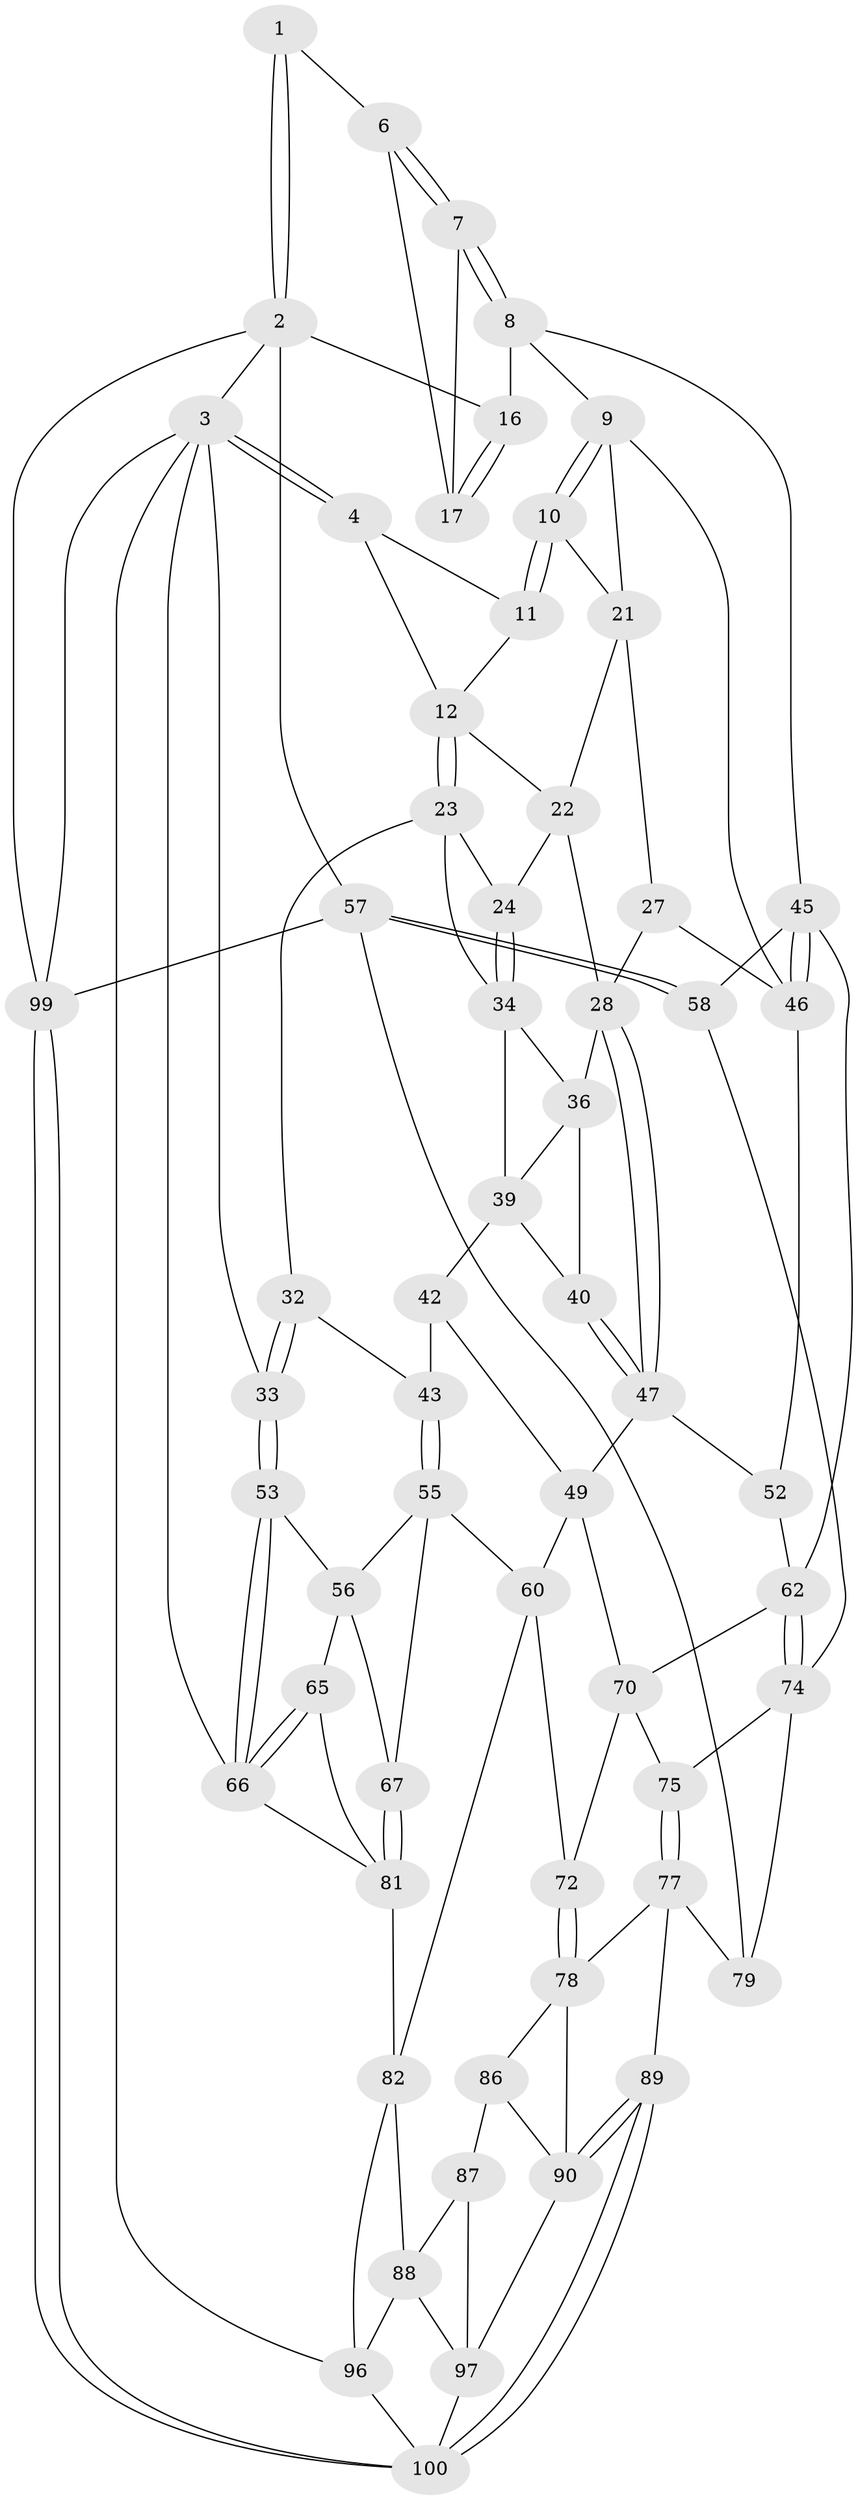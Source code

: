 // original degree distribution, {3: 0.029411764705882353, 6: 0.21568627450980393, 5: 0.5392156862745098, 4: 0.21568627450980393}
// Generated by graph-tools (version 1.1) at 2025/11/02/21/25 10:11:13]
// undirected, 60 vertices, 133 edges
graph export_dot {
graph [start="1"]
  node [color=gray90,style=filled];
  1 [pos="+0.7789343284589747+0"];
  2 [pos="+1+0",super="+15"];
  3 [pos="+0+0",super="+69"];
  4 [pos="+0.18054412612608317+0",super="+5"];
  6 [pos="+0.7717076413755277+0",super="+18"];
  7 [pos="+0.7323018063269049+0.15097872100545637"];
  8 [pos="+0.7094318905377411+0.18109985018673766",super="+38"];
  9 [pos="+0.6561391435266722+0.20085922695889524",super="+30"];
  10 [pos="+0.6329506136731105+0.1697411732173977",super="+20"];
  11 [pos="+0.5604449850299377+0",super="+14"];
  12 [pos="+0.2139612928165479+0",super="+13"];
  16 [pos="+1+0.19821227997168878"];
  17 [pos="+1+0.17363952234297872",super="+19"];
  21 [pos="+0.47006374868374046+0.1259931537717142",super="+26"];
  22 [pos="+0.41307653784915993+0.1350423946639877",super="+25"];
  23 [pos="+0.22026501988713656+0",super="+31"];
  24 [pos="+0.2639231877385071+0.1121995095277231"];
  27 [pos="+0.4746487907070437+0.31663122051165765"];
  28 [pos="+0.47235044970225093+0.31789268541490207",super="+29"];
  32 [pos="+0+0.2682631735057983",super="+44"];
  33 [pos="+0+0.238882083308755"];
  34 [pos="+0.24259188334469686+0.16099026290912813",super="+35"];
  36 [pos="+0.2790182563848689+0.2773866266090925",super="+37"];
  39 [pos="+0.19303283562327883+0.330516039915619",super="+41"];
  40 [pos="+0.2877373851498783+0.3442786117660868"];
  42 [pos="+0.15943260287203626+0.4098384147704851"];
  43 [pos="+0.15782017284608163+0.40972236299022985"];
  45 [pos="+0.8414581541002587+0.4405882049575714",super="+59"];
  46 [pos="+0.7134094402173057+0.4139555365447968",super="+51"];
  47 [pos="+0.42548117015038617+0.4196965476858962",super="+48"];
  49 [pos="+0.4107872319465626+0.48285583643282026",super="+50"];
  52 [pos="+0.6542157178870137+0.4668926575823961"];
  53 [pos="+0+0.28259608407271963",super="+54"];
  55 [pos="+0.0807472789001317+0.4942623293652142",super="+61"];
  56 [pos="+0.0480661080787914+0.5169000035404178",super="+64"];
  57 [pos="+1+0.6833407431606866",super="+93"];
  58 [pos="+0.9967652732218455+0.6216435614186437"];
  60 [pos="+0.2841461632610841+0.6267546102473092",super="+73"];
  62 [pos="+0.7337584248616345+0.5996106671315895",super="+63"];
  65 [pos="+0+0.6323874977713588"];
  66 [pos="+0+0.6332173597424681",super="+68"];
  67 [pos="+0.28036542277068915+0.6283863004482553"];
  70 [pos="+0.5526714770605083+0.5754328236874182",super="+71"];
  72 [pos="+0.4806192499296937+0.7350614179749102"];
  74 [pos="+0.7179744003856844+0.691034119222544",super="+76"];
  75 [pos="+0.6394083667353254+0.6817360358008222"];
  77 [pos="+0.5491459714585794+0.7518090201312916",super="+80"];
  78 [pos="+0.5056070300268807+0.7626273427309026",super="+85"];
  79 [pos="+0.754097490738244+0.8196508019395888"];
  81 [pos="+0.13156012991117155+0.7795025421088134",super="+84"];
  82 [pos="+0.33041743081390684+0.8139073959608775",super="+83"];
  86 [pos="+0.4733208564764933+0.8214676853414364",super="+92"];
  87 [pos="+0.37837274990651537+0.8710110277279499",super="+94"];
  88 [pos="+0.3732788979152966+0.8712894668172542",super="+95"];
  89 [pos="+0.5976702451221348+0.9171236473172171"];
  90 [pos="+0.5939726279532626+0.915560984490617",super="+91"];
  96 [pos="+0.2670254552746508+1",super="+102"];
  97 [pos="+0.41391722291598176+0.9720896317659357",super="+98"];
  99 [pos="+1+1"];
  100 [pos="+0.6521469009347808+1",super="+101"];
  1 -- 2;
  1 -- 2;
  1 -- 6;
  2 -- 3;
  2 -- 99;
  2 -- 16;
  2 -- 57;
  3 -- 4;
  3 -- 4;
  3 -- 33;
  3 -- 96;
  3 -- 99;
  3 -- 66;
  4 -- 12;
  4 -- 11;
  6 -- 7;
  6 -- 7;
  6 -- 17 [weight=2];
  7 -- 8;
  7 -- 8;
  7 -- 17;
  8 -- 9;
  8 -- 16;
  8 -- 45;
  9 -- 10;
  9 -- 10;
  9 -- 21;
  9 -- 46;
  10 -- 11 [weight=2];
  10 -- 11;
  10 -- 21;
  11 -- 12;
  12 -- 23;
  12 -- 23;
  12 -- 22;
  16 -- 17;
  16 -- 17;
  21 -- 22;
  21 -- 27;
  22 -- 24;
  22 -- 28;
  23 -- 24;
  23 -- 32;
  23 -- 34;
  24 -- 34;
  24 -- 34;
  27 -- 28;
  27 -- 46;
  28 -- 47;
  28 -- 47;
  28 -- 36;
  32 -- 33;
  32 -- 33;
  32 -- 43;
  33 -- 53;
  33 -- 53;
  34 -- 36;
  34 -- 39;
  36 -- 40;
  36 -- 39;
  39 -- 40;
  39 -- 42;
  40 -- 47;
  40 -- 47;
  42 -- 43;
  42 -- 49;
  43 -- 55;
  43 -- 55;
  45 -- 46;
  45 -- 46;
  45 -- 58;
  45 -- 62;
  46 -- 52;
  47 -- 49;
  47 -- 52;
  49 -- 70;
  49 -- 60;
  52 -- 62;
  53 -- 66;
  53 -- 66;
  53 -- 56;
  55 -- 56;
  55 -- 67;
  55 -- 60;
  56 -- 65;
  56 -- 67;
  57 -- 58;
  57 -- 58;
  57 -- 99;
  57 -- 79;
  58 -- 74;
  60 -- 72;
  60 -- 82;
  62 -- 74;
  62 -- 74;
  62 -- 70;
  65 -- 66;
  65 -- 66;
  65 -- 81;
  66 -- 81;
  67 -- 81;
  67 -- 81;
  70 -- 72;
  70 -- 75;
  72 -- 78;
  72 -- 78;
  74 -- 75;
  74 -- 79;
  75 -- 77;
  75 -- 77;
  77 -- 78;
  77 -- 89;
  77 -- 79;
  78 -- 86;
  78 -- 90;
  81 -- 82;
  82 -- 88;
  82 -- 96;
  86 -- 87 [weight=2];
  86 -- 90;
  87 -- 88;
  87 -- 97;
  88 -- 97;
  88 -- 96;
  89 -- 90;
  89 -- 90;
  89 -- 100;
  89 -- 100;
  90 -- 97;
  96 -- 100;
  97 -- 100;
  99 -- 100;
  99 -- 100;
}
